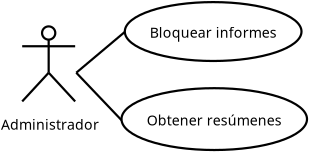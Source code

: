 <?xml version="1.0" encoding="UTF-8"?>
<dia:diagram xmlns:dia="http://www.lysator.liu.se/~alla/dia/"><dia:layer name="Fondo" visible="true"><dia:object type="UML - Actor" version="0" id="O0"><dia:attribute name="obj_pos"><dia:point val="3.15,7.15"/></dia:attribute><dia:attribute name="obj_bb"><dia:rectangle val="0.975,4.4;5.325,10.05"/></dia:attribute><dia:attribute name="elem_corner"><dia:point val="1.9,4.45"/></dia:attribute><dia:attribute name="elem_width"><dia:real val="2.5"/></dia:attribute><dia:attribute name="elem_height"><dia:real val="5.4"/></dia:attribute><dia:attribute name="text"><dia:composite type="text"><dia:attribute name="string"><dia:string>#Administrador#</dia:string></dia:attribute><dia:attribute name="font"><dia:font family="sans" style="0" name="Courier"/></dia:attribute><dia:attribute name="height"><dia:real val="0.8"/></dia:attribute><dia:attribute name="pos"><dia:point val="3.15,9.7"/></dia:attribute><dia:attribute name="color"><dia:color val="#000000"/></dia:attribute><dia:attribute name="alignment"><dia:enum val="1"/></dia:attribute></dia:composite></dia:attribute></dia:object><dia:object type="UML - Usecase" version="0" id="O1"><dia:attribute name="obj_pos"><dia:point val="6.45,7.85"/></dia:attribute><dia:attribute name="obj_bb"><dia:rectangle val="6.45,7.85;15.15,10.75"/></dia:attribute><dia:attribute name="elem_corner"><dia:point val="6.45,7.85"/></dia:attribute><dia:attribute name="elem_width"><dia:real val="8.7"/></dia:attribute><dia:attribute name="elem_height"><dia:real val="2.9"/></dia:attribute><dia:attribute name="text_outside"><dia:boolean val="false"/></dia:attribute><dia:attribute name="collaboration"><dia:boolean val="false"/></dia:attribute><dia:attribute name="text"><dia:composite type="text"><dia:attribute name="string"><dia:string>#Obtener resúmenes#</dia:string></dia:attribute><dia:attribute name="font"><dia:font family="sans" style="0" name="Courier"/></dia:attribute><dia:attribute name="height"><dia:real val="0.8"/></dia:attribute><dia:attribute name="pos"><dia:point val="10.8,9.55"/></dia:attribute><dia:attribute name="color"><dia:color val="#000000"/></dia:attribute><dia:attribute name="alignment"><dia:enum val="1"/></dia:attribute></dia:composite></dia:attribute></dia:object><dia:object type="UML - Usecase" version="0" id="O2"><dia:attribute name="obj_pos"><dia:point val="6.6,3.95"/></dia:attribute><dia:attribute name="obj_bb"><dia:rectangle val="6.6,3.95;14.7,6.65"/></dia:attribute><dia:attribute name="elem_corner"><dia:point val="6.6,3.95"/></dia:attribute><dia:attribute name="elem_width"><dia:real val="8.1"/></dia:attribute><dia:attribute name="elem_height"><dia:real val="2.7"/></dia:attribute><dia:attribute name="text_outside"><dia:boolean val="false"/></dia:attribute><dia:attribute name="collaboration"><dia:boolean val="false"/></dia:attribute><dia:attribute name="text"><dia:composite type="text"><dia:attribute name="string"><dia:string>#Bloquear informes#</dia:string></dia:attribute><dia:attribute name="font"><dia:font family="sans" style="0" name="Courier"/></dia:attribute><dia:attribute name="height"><dia:real val="0.8"/></dia:attribute><dia:attribute name="pos"><dia:point val="10.65,5.55"/></dia:attribute><dia:attribute name="color"><dia:color val="#000000"/></dia:attribute><dia:attribute name="alignment"><dia:enum val="1"/></dia:attribute></dia:composite></dia:attribute></dia:object><dia:object type="Standard - Line" version="0" id="O3"><dia:attribute name="obj_pos"><dia:point val="4.4,7.15"/></dia:attribute><dia:attribute name="obj_bb"><dia:rectangle val="4.33,5.23;6.67,7.22"/></dia:attribute><dia:attribute name="conn_endpoints"><dia:point val="4.4,7.15"/><dia:point val="6.6,5.3"/></dia:attribute><dia:attribute name="numcp"><dia:int val="1"/></dia:attribute><dia:connections><dia:connection handle="0" to="O0" connection="4"/><dia:connection handle="1" to="O2" connection="3"/></dia:connections></dia:object><dia:object type="Standard - Line" version="0" id="O4"><dia:attribute name="obj_pos"><dia:point val="4.4,7.15"/></dia:attribute><dia:attribute name="obj_bb"><dia:rectangle val="4.329,7.079;6.521,9.371"/></dia:attribute><dia:attribute name="conn_endpoints"><dia:point val="4.4,7.15"/><dia:point val="6.45,9.3"/></dia:attribute><dia:attribute name="numcp"><dia:int val="1"/></dia:attribute><dia:connections><dia:connection handle="0" to="O0" connection="4"/><dia:connection handle="1" to="O1" connection="3"/></dia:connections></dia:object></dia:layer></dia:diagram>
